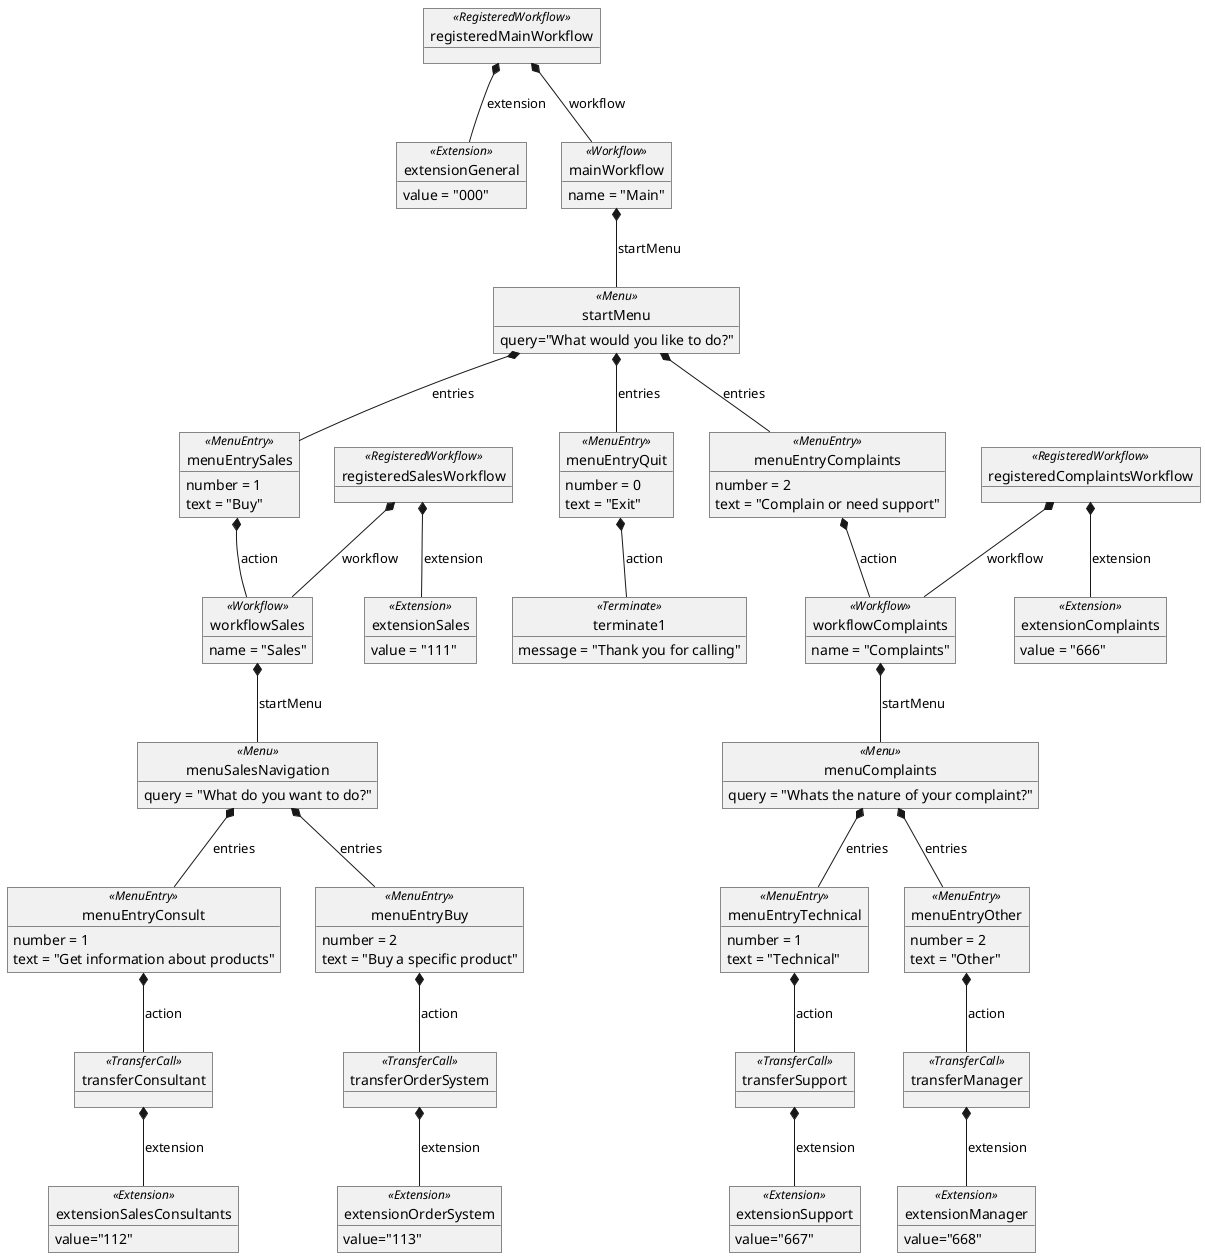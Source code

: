 @startuml

object extensionGeneral <<Extension>> {
    value = "000"
}

object extensionSales <<Extension>> {
    value = "111"
}

object extensionComplaints <<Extension>> {
    value = "666"
}

object extensionSalesConsultants <<Extension>>  {
    value="112"
}

object extensionOrderSystem <<Extension>> {
    value="113"
}

object extensionSupport <<Extension>> {
    value="667"
}

object extensionManager <<Extension>> {
    value="668"
}

object registeredMainWorkflow <<RegisteredWorkflow>>

object mainWorkflow <<Workflow>> {
    name = "Main"
}

object startMenu <<Menu>> {
    query="What would you like to do?"
}

object menuEntrySales <<MenuEntry>> {
    number = 1
    text = "Buy"
}

object menuEntryComplaints <<MenuEntry>> {
    number = 2
    text = "Complain or need support"
}

object menuEntryQuit <<MenuEntry>> {
    number = 0
    text = "Exit"
}

registeredMainWorkflow *-- extensionGeneral : extension
registeredMainWorkflow *-- mainWorkflow : workflow

mainWorkflow *-- startMenu : startMenu
startMenu *-- menuEntrySales : entries
startMenu *-- menuEntryComplaints : entries
startMenu *-- menuEntryQuit : entries

object registeredSalesWorkflow <<RegisteredWorkflow>>

object workflowSales <<Workflow>> {
    name = "Sales"
}

object registeredComplaintsWorkflow <<RegisteredWorkflow>>

object workflowComplaints <<Workflow>> {
    name = "Complaints"
}

object terminate1 <<Terminate>> {
    message = "Thank you for calling"
}

menuEntrySales *-- workflowSales : action
menuEntryComplaints *-- workflowComplaints : action
menuEntryQuit *-- terminate1 : action

registeredComplaintsWorkflow *-- workflowComplaints : workflow
registeredComplaintsWorkflow *-- extensionComplaints : extension

registeredSalesWorkflow *-- workflowSales : workflow
registeredSalesWorkflow *-- extensionSales : extension

object menuSalesNavigation <<Menu>> {
    query = "What do you want to do?"
}

object menuEntryConsult <<MenuEntry>> {
    number = 1
    text = "Get information about products"
}

object menuEntryBuy <<MenuEntry>> {
    number = 2
    text = "Buy a specific product"
}

object menuComplaints <<Menu>> {
    query = "Whats the nature of your complaint?"
}

object menuEntryTechnical <<MenuEntry>> {
    number = 1
    text = "Technical"
}

object menuEntryOther <<MenuEntry>> {
    number = 2
    text = "Other"
}

object transferConsultant <<TransferCall>>
object transferOrderSystem <<TransferCall>>
object transferSupport <<TransferCall>>
object transferManager <<TransferCall>>

workflowSales *-- menuSalesNavigation : startMenu
workflowComplaints *-- menuComplaints : startMenu

menuSalesNavigation *-- menuEntryConsult : entries
menuSalesNavigation *-- menuEntryBuy : entries

menuComplaints *-- menuEntryTechnical : entries
menuComplaints *-- menuEntryOther : entries

menuEntryConsult *-- transferConsultant : action
menuEntryBuy *-- transferOrderSystem : action
menuEntryTechnical *-- transferSupport : action
menuEntryOther *-- transferManager : action

transferConsultant *-- extensionSalesConsultants : extension
transferOrderSystem *-- extensionOrderSystem : extension
transferSupport *-- extensionSupport : extension
transferManager *-- extensionManager : extension




@enduml
